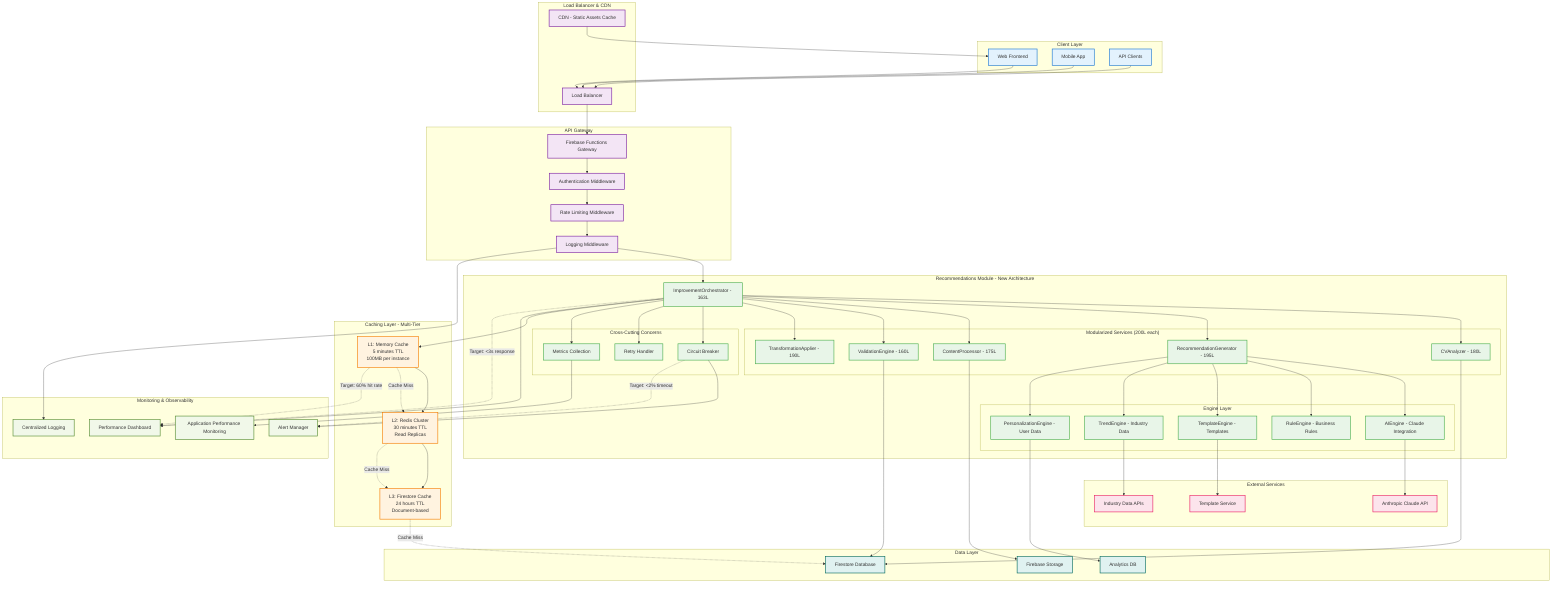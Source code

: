 graph TB
    subgraph "Client Layer"
        WEB[Web Frontend]
        MOBILE[Mobile App]
        API_CLIENT[API Clients]
    end

    subgraph "Load Balancer & CDN"
        LB[Load Balancer]
        CDN[CDN - Static Assets Cache]
    end

    subgraph "API Gateway"
        GATEWAY[Firebase Functions Gateway]
        AUTH[Authentication Middleware]
        RATE[Rate Limiting Middleware]
        LOG[Logging Middleware]
    end

    subgraph "Recommendations Module - New Architecture"
        ORCHESTRATOR[ImprovementOrchestrator - 163L]
        
        subgraph "Modularized Services (200L each)"
            CV_ANALYZER[CVAnalyzer - 180L]
            REC_GEN[RecommendationGenerator - 195L]
            CONTENT_PROC[ContentProcessor - 175L]
            VALIDATION[ValidationEngine - 160L]
            TRANSFORM[TransformationApplier - 190L]
        end

        subgraph "Engine Layer"
            AI_ENGINE[AIEngine - Claude Integration]
            RULE_ENGINE[RuleEngine - Business Rules]
            TEMPLATE_ENGINE[TemplateEngine - Templates]
            TREND_ENGINE[TrendEngine - Industry Data]
            PERSONAL_ENGINE[PersonalizationEngine - User Data]
        end

        subgraph "Cross-Cutting Concerns"
            CIRCUIT_BREAKER[Circuit Breaker]
            RETRY_HANDLER[Retry Handler]
            METRICS[Metrics Collection]
        end
    end

    subgraph "Caching Layer - Multi-Tier"
        L1_CACHE[L1: Memory Cache<br/>5 minutes TTL<br/>100MB per instance]
        L2_CACHE[L2: Redis Cluster<br/>30 minutes TTL<br/>Read Replicas]
        L3_CACHE[L3: Firestore Cache<br/>24 hours TTL<br/>Document-based]
    end

    subgraph "External Services"
        CLAUDE_API[Anthropic Claude API]
        INDUSTRY_API[Industry Data APIs]
        TEMPLATE_SERVICE[Template Service]
    end

    subgraph "Data Layer"
        FIRESTORE[Firestore Database]
        STORAGE[Firebase Storage]
        ANALYTICS[Analytics DB]
    end

    subgraph "Monitoring & Observability"
        DASHBOARD[Performance Dashboard]
        ALERTS[Alert Manager]
        LOGS[Centralized Logging]
        APM[Application Performance Monitoring]
    end

    %% Client Flow
    WEB --> LB
    MOBILE --> LB
    API_CLIENT --> LB

    LB --> GATEWAY
    CDN --> WEB
    
    GATEWAY --> AUTH
    AUTH --> RATE
    RATE --> LOG
    LOG --> ORCHESTRATOR

    %% Orchestrator Flow
    ORCHESTRATOR --> CV_ANALYZER
    ORCHESTRATOR --> REC_GEN
    ORCHESTRATOR --> CONTENT_PROC
    ORCHESTRATOR --> VALIDATION
    ORCHESTRATOR --> TRANSFORM

    %% Engine Integration
    REC_GEN --> AI_ENGINE
    REC_GEN --> RULE_ENGINE
    REC_GEN --> TEMPLATE_ENGINE
    REC_GEN --> TREND_ENGINE
    REC_GEN --> PERSONAL_ENGINE

    %% Cross-Cutting Integration
    ORCHESTRATOR --> CIRCUIT_BREAKER
    ORCHESTRATOR --> RETRY_HANDLER
    ORCHESTRATOR --> METRICS

    %% Cache Flow
    ORCHESTRATOR --> L1_CACHE
    L1_CACHE --> L2_CACHE
    L2_CACHE --> L3_CACHE

    %% External Service Integration
    AI_ENGINE --> CLAUDE_API
    TREND_ENGINE --> INDUSTRY_API
    TEMPLATE_ENGINE --> TEMPLATE_SERVICE

    %% Data Access
    CV_ANALYZER --> FIRESTORE
    CONTENT_PROC --> STORAGE
    VALIDATION --> FIRESTORE
    PERSONAL_ENGINE --> ANALYTICS

    %% Monitoring Integration
    ORCHESTRATOR --> DASHBOARD
    CIRCUIT_BREAKER --> ALERTS
    LOG --> LOGS
    METRICS --> APM

    %% Cache Miss Flow
    L3_CACHE -.->|Cache Miss| FIRESTORE
    L2_CACHE -.->|Cache Miss| L3_CACHE
    L1_CACHE -.->|Cache Miss| L2_CACHE

    %% Performance Targets Annotations
    ORCHESTRATOR -.->|Target: <3s response| DASHBOARD
    L1_CACHE -.->|Target: 60% hit rate| DASHBOARD
    CIRCUIT_BREAKER -.->|Target: <2% timeout| ALERTS

    classDef client fill:#e3f2fd,stroke:#1976d2,stroke-width:2px
    classDef gateway fill:#f3e5f5,stroke:#7b1fa2,stroke-width:2px
    classDef module fill:#e8f5e8,stroke:#4caf50,stroke-width:2px
    classDef cache fill:#fff3e0,stroke:#f57c00,stroke-width:2px
    classDef external fill:#fce4ec,stroke:#e91e63,stroke-width:2px
    classDef data fill:#e0f2f1,stroke:#00695c,stroke-width:2px
    classDef monitoring fill:#f1f8e9,stroke:#558b2f,stroke-width:2px

    class WEB,MOBILE,API_CLIENT client
    class LB,CDN,GATEWAY,AUTH,RATE,LOG gateway
    class ORCHESTRATOR,CV_ANALYZER,REC_GEN,CONTENT_PROC,VALIDATION,TRANSFORM,AI_ENGINE,RULE_ENGINE,TEMPLATE_ENGINE,TREND_ENGINE,PERSONAL_ENGINE,CIRCUIT_BREAKER,RETRY_HANDLER,METRICS module
    class L1_CACHE,L2_CACHE,L3_CACHE cache
    class CLAUDE_API,INDUSTRY_API,TEMPLATE_SERVICE external
    class FIRESTORE,STORAGE,ANALYTICS data
    class DASHBOARD,ALERTS,LOGS,APM monitoring